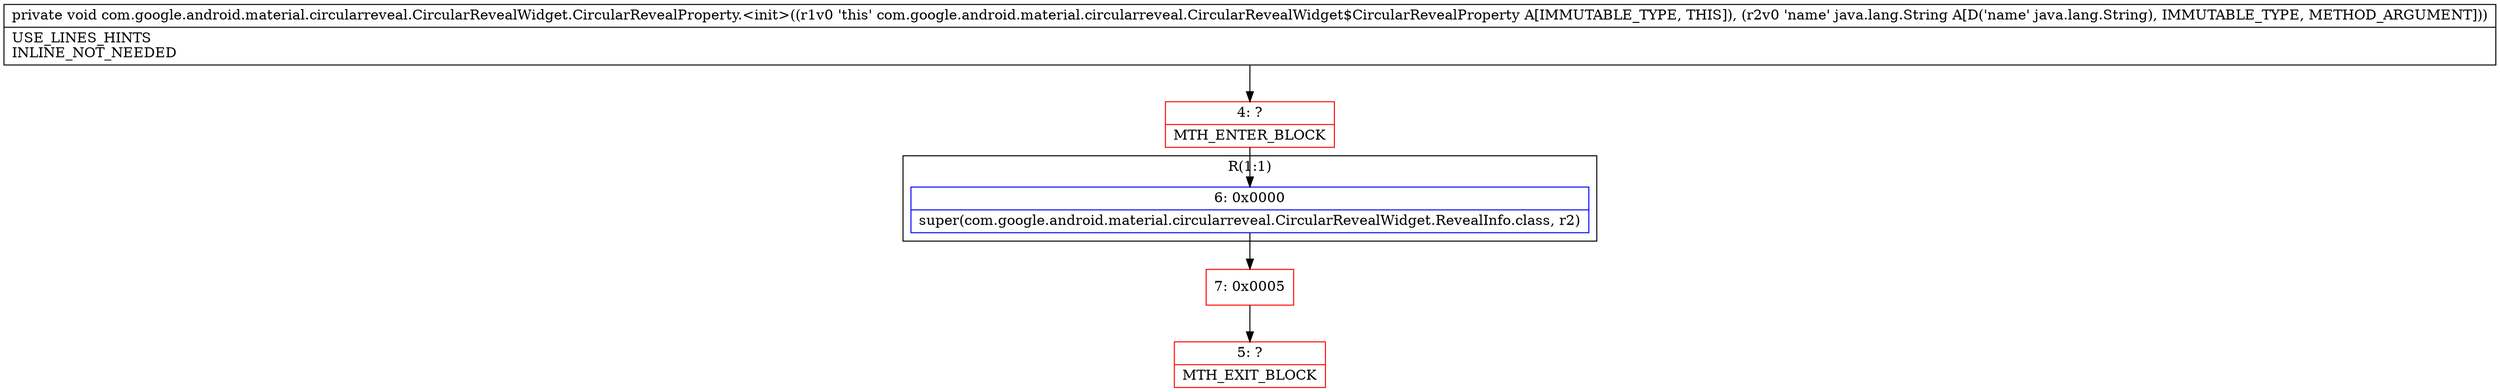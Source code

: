 digraph "CFG forcom.google.android.material.circularreveal.CircularRevealWidget.CircularRevealProperty.\<init\>(Ljava\/lang\/String;)V" {
subgraph cluster_Region_1792623809 {
label = "R(1:1)";
node [shape=record,color=blue];
Node_6 [shape=record,label="{6\:\ 0x0000|super(com.google.android.material.circularreveal.CircularRevealWidget.RevealInfo.class, r2)\l}"];
}
Node_4 [shape=record,color=red,label="{4\:\ ?|MTH_ENTER_BLOCK\l}"];
Node_7 [shape=record,color=red,label="{7\:\ 0x0005}"];
Node_5 [shape=record,color=red,label="{5\:\ ?|MTH_EXIT_BLOCK\l}"];
MethodNode[shape=record,label="{private void com.google.android.material.circularreveal.CircularRevealWidget.CircularRevealProperty.\<init\>((r1v0 'this' com.google.android.material.circularreveal.CircularRevealWidget$CircularRevealProperty A[IMMUTABLE_TYPE, THIS]), (r2v0 'name' java.lang.String A[D('name' java.lang.String), IMMUTABLE_TYPE, METHOD_ARGUMENT]))  | USE_LINES_HINTS\lINLINE_NOT_NEEDED\l}"];
MethodNode -> Node_4;Node_6 -> Node_7;
Node_4 -> Node_6;
Node_7 -> Node_5;
}

